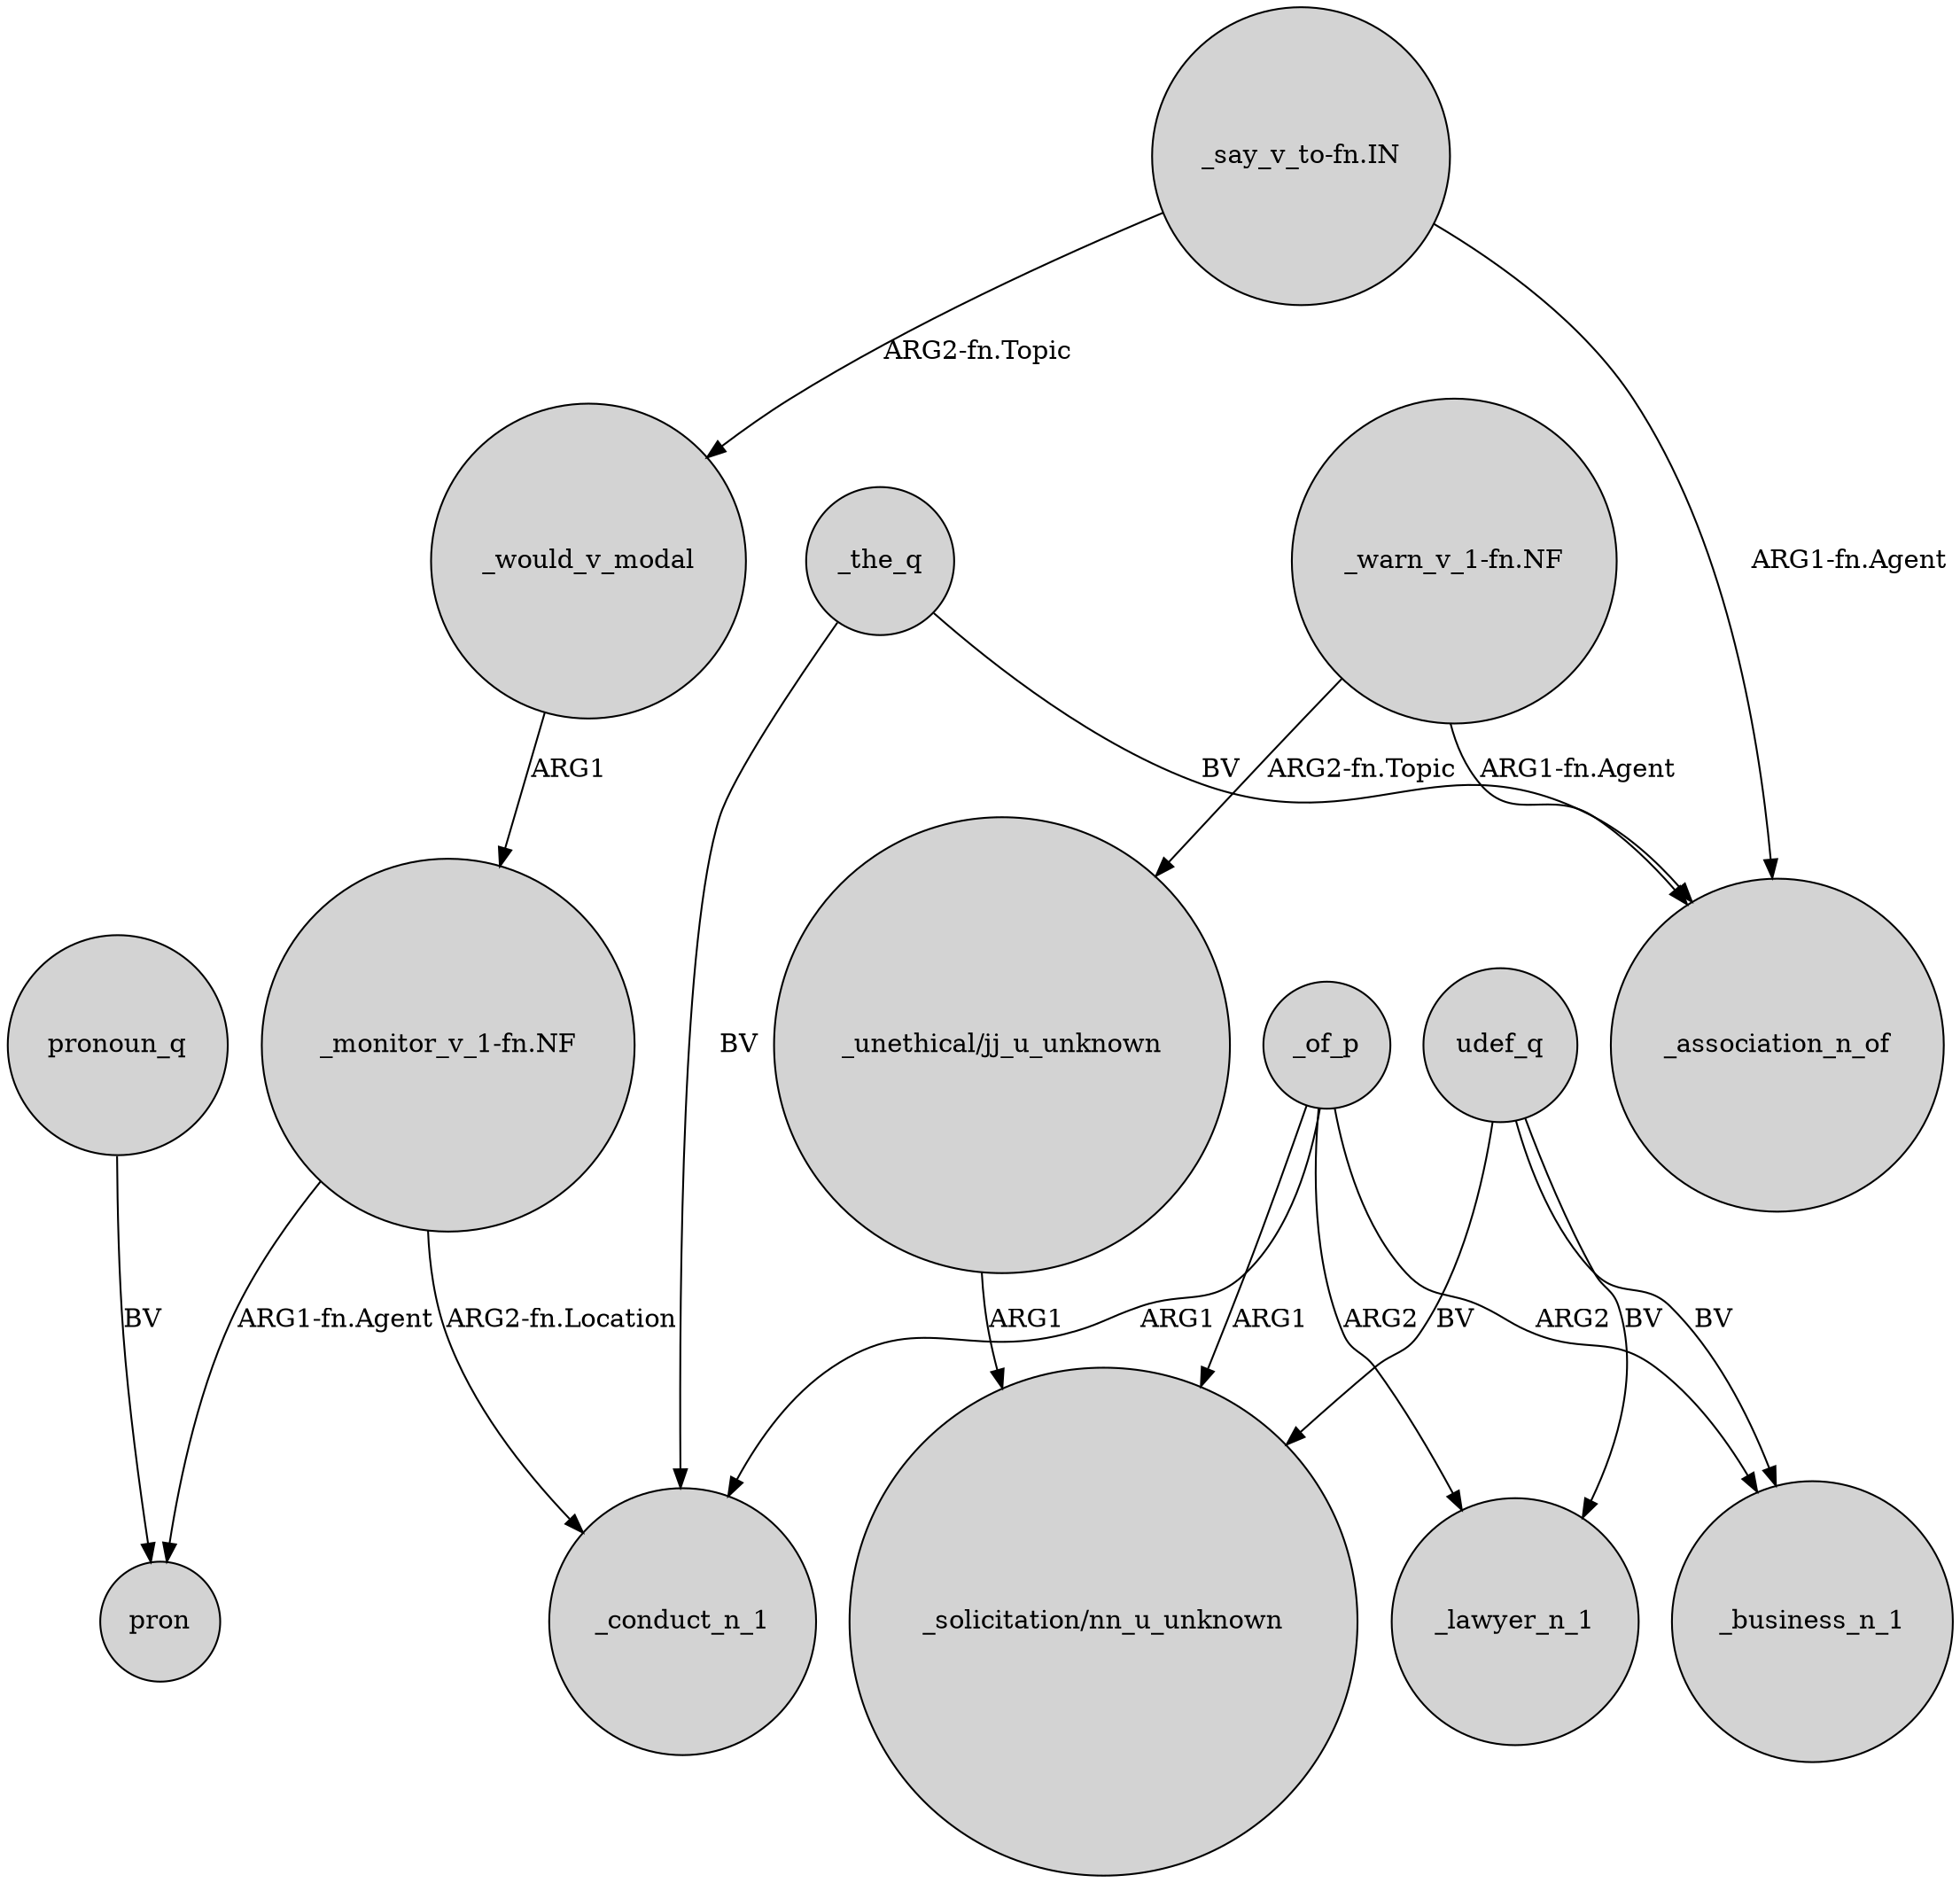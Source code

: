 digraph {
	node [shape=circle style=filled]
	"_say_v_to-fn.IN" -> _would_v_modal [label="ARG2-fn.Topic"]
	"_unethical/jj_u_unknown" -> "_solicitation/nn_u_unknown" [label=ARG1]
	udef_q -> _business_n_1 [label=BV]
	udef_q -> "_solicitation/nn_u_unknown" [label=BV]
	_of_p -> "_solicitation/nn_u_unknown" [label=ARG1]
	"_monitor_v_1-fn.NF" -> pron [label="ARG1-fn.Agent"]
	"_say_v_to-fn.IN" -> _association_n_of [label="ARG1-fn.Agent"]
	"_monitor_v_1-fn.NF" -> _conduct_n_1 [label="ARG2-fn.Location"]
	_the_q -> _conduct_n_1 [label=BV]
	_of_p -> _conduct_n_1 [label=ARG1]
	_of_p -> _lawyer_n_1 [label=ARG2]
	_would_v_modal -> "_monitor_v_1-fn.NF" [label=ARG1]
	udef_q -> _lawyer_n_1 [label=BV]
	_the_q -> _association_n_of [label=BV]
	"_warn_v_1-fn.NF" -> "_unethical/jj_u_unknown" [label="ARG2-fn.Topic"]
	_of_p -> _business_n_1 [label=ARG2]
	"_warn_v_1-fn.NF" -> _association_n_of [label="ARG1-fn.Agent"]
	pronoun_q -> pron [label=BV]
}
